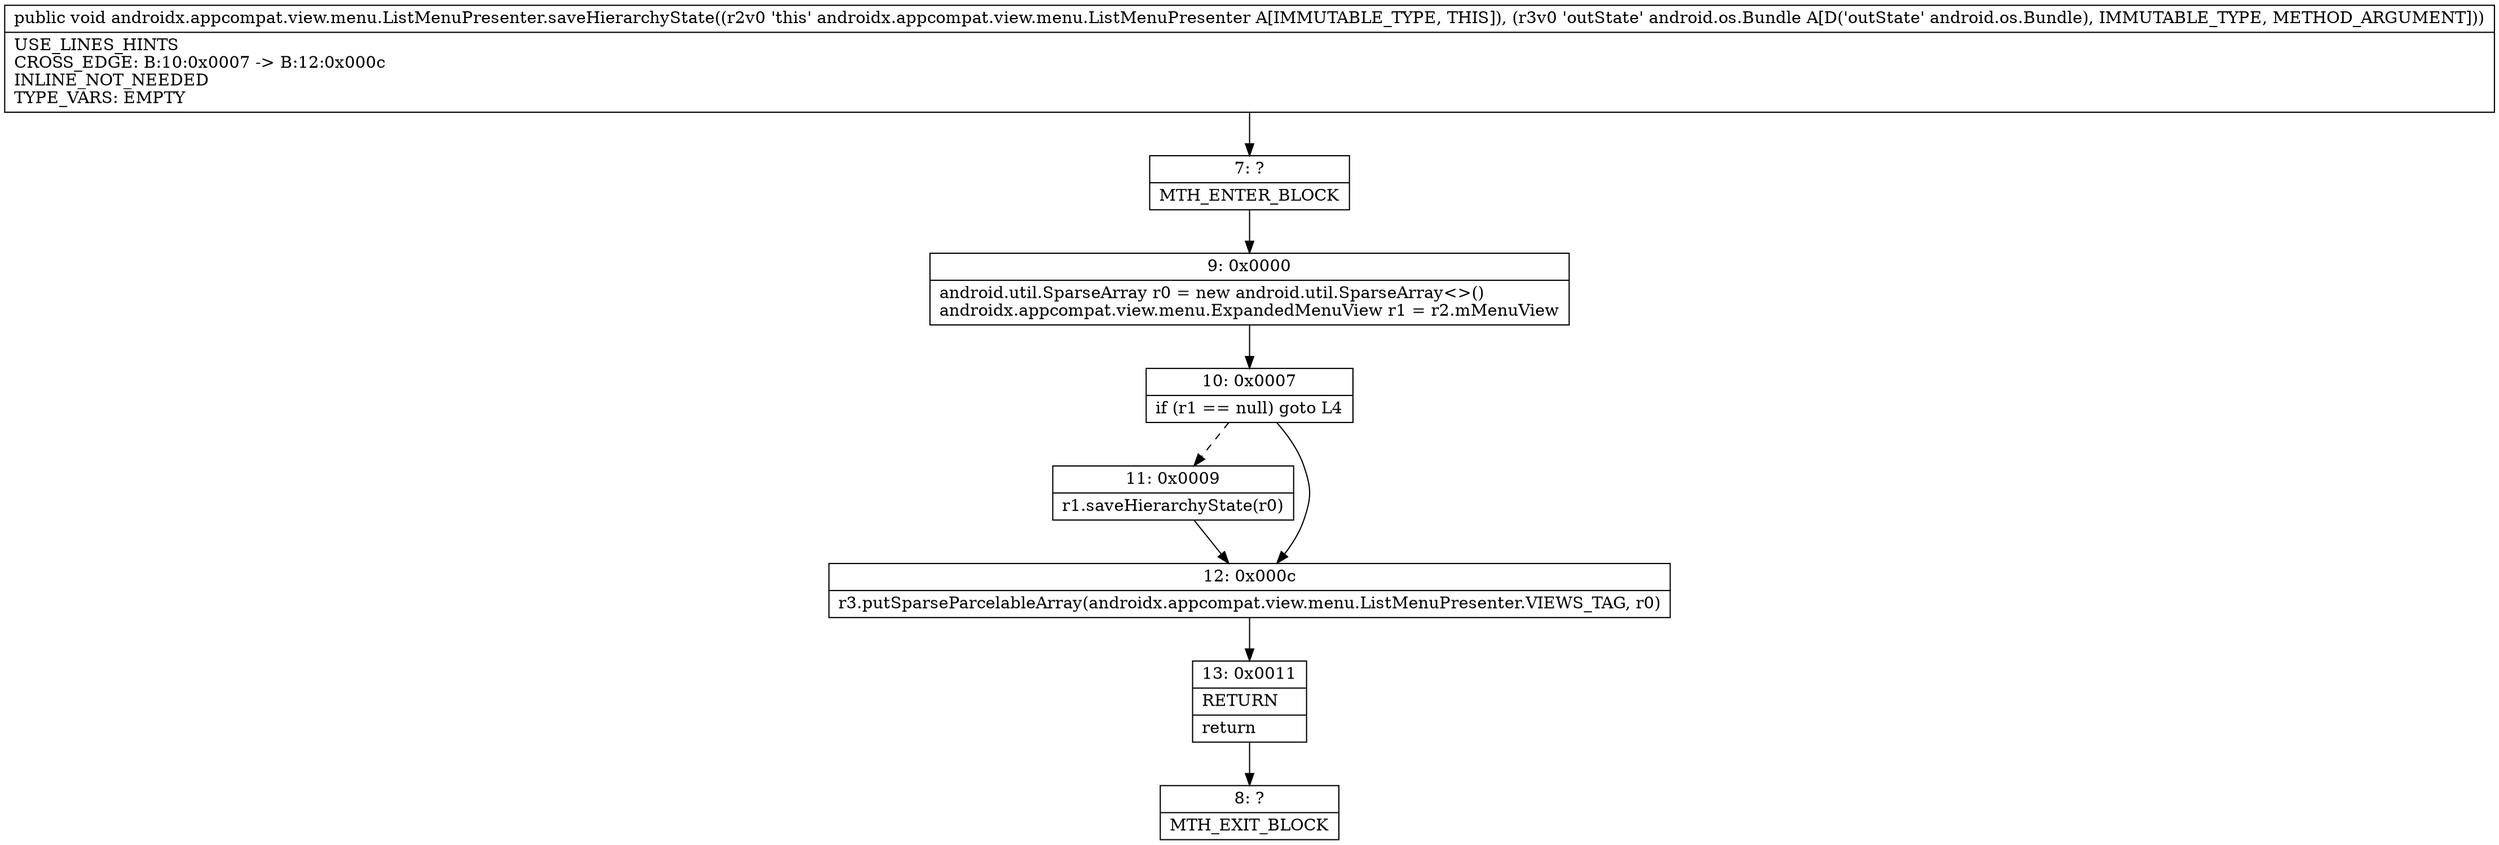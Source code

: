 digraph "CFG forandroidx.appcompat.view.menu.ListMenuPresenter.saveHierarchyState(Landroid\/os\/Bundle;)V" {
Node_7 [shape=record,label="{7\:\ ?|MTH_ENTER_BLOCK\l}"];
Node_9 [shape=record,label="{9\:\ 0x0000|android.util.SparseArray r0 = new android.util.SparseArray\<\>()\landroidx.appcompat.view.menu.ExpandedMenuView r1 = r2.mMenuView\l}"];
Node_10 [shape=record,label="{10\:\ 0x0007|if (r1 == null) goto L4\l}"];
Node_11 [shape=record,label="{11\:\ 0x0009|r1.saveHierarchyState(r0)\l}"];
Node_12 [shape=record,label="{12\:\ 0x000c|r3.putSparseParcelableArray(androidx.appcompat.view.menu.ListMenuPresenter.VIEWS_TAG, r0)\l}"];
Node_13 [shape=record,label="{13\:\ 0x0011|RETURN\l|return\l}"];
Node_8 [shape=record,label="{8\:\ ?|MTH_EXIT_BLOCK\l}"];
MethodNode[shape=record,label="{public void androidx.appcompat.view.menu.ListMenuPresenter.saveHierarchyState((r2v0 'this' androidx.appcompat.view.menu.ListMenuPresenter A[IMMUTABLE_TYPE, THIS]), (r3v0 'outState' android.os.Bundle A[D('outState' android.os.Bundle), IMMUTABLE_TYPE, METHOD_ARGUMENT]))  | USE_LINES_HINTS\lCROSS_EDGE: B:10:0x0007 \-\> B:12:0x000c\lINLINE_NOT_NEEDED\lTYPE_VARS: EMPTY\l}"];
MethodNode -> Node_7;Node_7 -> Node_9;
Node_9 -> Node_10;
Node_10 -> Node_11[style=dashed];
Node_10 -> Node_12;
Node_11 -> Node_12;
Node_12 -> Node_13;
Node_13 -> Node_8;
}

